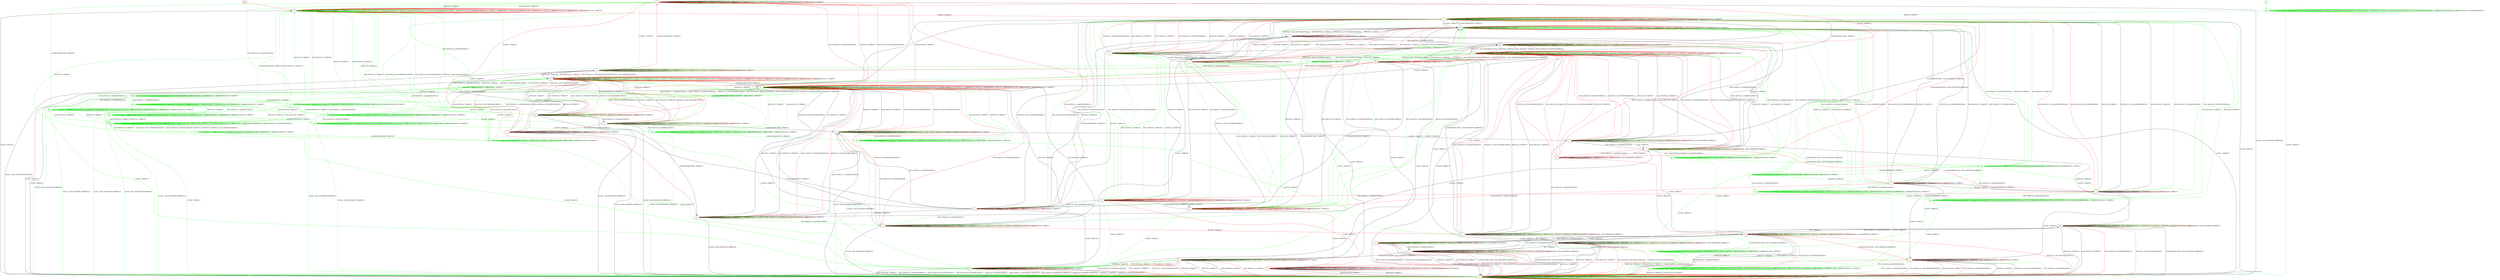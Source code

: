 digraph "" {
	graph ["Incoming time"=0.39266347885131836,
		"Outgoing time"=0.5551316738128662,
		Output="{'States': 63, 'Transitions': 890, 'Filename': '../results/tcp_preset_50_rerun/TCP_Windows8_Server-TCP_Linux_Server-1.dot'}",
		Reference="{'States': 39, 'Transitions': 495, 'Filename': '../subjects/tcp/TCP_Windows8_Server.dot'}",
		Solver=yices,
		Updated="{'States': 58, 'Transitions': 685, 'Filename': '../subjects/tcp/TCP_Linux_Server.dot'}",
		"f-measure"=0.5252692626346314,
		precision=0.4452247191011236,
		recall=0.6404040404040404
	];
	a -> a	[key=0,
		label="CLOSECONNECTION / TIMEOUT"];
	a -> a	[key=1,
		label="ACK+PSH(V,V,1) / TIMEOUT"];
	a -> a	[key=2,
		label="FIN+ACK(V,V,0) / TIMEOUT"];
	a -> a	[key=3,
		label="LISTEN / TIMEOUT"];
	a -> a	[key=4,
		label="RCV / TIMEOUT"];
	a -> a	[key=5,
		label="ACK(V,V,0) / TIMEOUT"];
	a -> a	[key=6,
		color=green,
		label="SYN+ACK(V,V,0) / ACK(NEXT,CURRENT,0)"];
	a -> a	[key=7,
		color=green,
		label="SYN(V,V,0) / TIMEOUT"];
	a -> a	[key=8,
		color=red,
		label="SEND / TIMEOUT"];
	a -> d	[key=0,
		color=green,
		label="RST(V,V,0) / TIMEOUT"];
	a -> d	[key=1,
		color=green,
		label="ACK+RST(V,V,0) / TIMEOUT"];
	a -> m	[key=0,
		color=green,
		label="ACCEPT / TIMEOUT"];
	a -> n	[key=0,
		label="CLOSE / ACK+RST(NEXT,CURRENT,0)"];
	a -> hh	[key=0,
		color=red,
		label="ACCEPT / TIMEOUT"];
	a -> ii	[key=0,
		color=red,
		label="SYN+ACK(V,V,0) / RST(NEXT,FRESH,0)"];
	a -> ii	[key=1,
		color=red,
		label="RST(V,V,0) / TIMEOUT"];
	a -> ii	[key=2,
		color=red,
		label="SYN(V,V,0) / ACK+RST(ZERO,NEXT,0)"];
	a -> ii	[key=3,
		color=red,
		label="ACK+RST(V,V,0) / TIMEOUT"];
	b -> b	[key=0,
		label="RST(V,V,0) / TIMEOUT"];
	b -> b	[key=1,
		label="ACCEPT / TIMEOUT"];
	b -> b	[key=2,
		label="LISTEN / TIMEOUT"];
	b -> b	[key=3,
		label="RCV / TIMEOUT"];
	b -> b	[key=4,
		label="ACK+RST(V,V,0) / TIMEOUT"];
	b -> b	[key=5,
		color=green,
		label="ACK+PSH(V,V,1) / RST(ZERO,ZERO,0)"];
	b -> b	[key=6,
		color=green,
		label="SYN+ACK(V,V,0) / RST(ZERO,ZERO,0)"];
	b -> b	[key=7,
		color=green,
		label="FIN+ACK(V,V,0) / RST(ZERO,ZERO,0)"];
	b -> b	[key=8,
		color=green,
		label="ACK(V,V,0) / RST(ZERO,ZERO,0)"];
	b -> b	[key=9,
		color=red,
		label="ACK+PSH(V,V,1) / TIMEOUT"];
	b -> b	[key=10,
		color=red,
		label="SYN+ACK(V,V,0) / TIMEOUT"];
	b -> b	[key=11,
		color=red,
		label="FIN+ACK(V,V,0) / TIMEOUT"];
	b -> b	[key=12,
		color=red,
		label="SEND / TIMEOUT"];
	b -> b	[key=13,
		color=red,
		label="ACK(V,V,0) / TIMEOUT"];
	b -> j	[key=0,
		label="CLOSECONNECTION / TIMEOUT"];
	b -> n	[key=0,
		label="CLOSE / TIMEOUT"];
	b -> dd	[key=0,
		color=red,
		label="SYN(V,V,0) / ACK+SYN(FRESH,NEXT,0)"];
	rr	[color=green];
	b -> rr	[key=0,
		color=green,
		label="SYN(V,V,0) / ACK+SYN(FRESH,NEXT,0)"];
	c -> c	[key=0,
		label="CLOSECONNECTION / TIMEOUT"];
	c -> c	[key=1,
		label="LISTEN / TIMEOUT"];
	c -> c	[key=2,
		label="RCV / TIMEOUT"];
	c -> c	[key=3,
		color=green,
		label="SYN+ACK(V,V,0) / ACK(NEXT,CURRENT,0)"];
	c -> c	[key=4,
		color=green,
		label="SYN(V,V,0) / TIMEOUT"];
	c -> c	[key=5,
		color=red,
		label="SEND / TIMEOUT"];
	c -> j	[key=0,
		label="RST(V,V,0) / TIMEOUT"];
	c -> j	[key=1,
		label="ACK+RST(V,V,0) / TIMEOUT"];
	c -> j	[key=2,
		color=red,
		label="ACK+PSH(V,V,1) / TIMEOUT"];
	c -> j	[key=3,
		color=red,
		label="SYN+ACK(V,V,0) / RST(NEXT,FRESH,0)"];
	c -> j	[key=4,
		color=red,
		label="FIN+ACK(V,V,0) / TIMEOUT"];
	c -> j	[key=5,
		color=red,
		label="SYN(V,V,0) / ACK+RST(ZERO,NEXT,0)"];
	c -> j	[key=6,
		color=red,
		label="ACK(V,V,0) / TIMEOUT"];
	c -> p	[key=0,
		label="CLOSE / TIMEOUT"];
	c -> x	[key=0,
		label="ACCEPT / TIMEOUT"];
	c -> ll	[key=0,
		color=green,
		label="ACK+PSH(V,V,1) / TIMEOUT"];
	c -> ll	[key=1,
		color=green,
		label="FIN+ACK(V,V,0) / TIMEOUT"];
	c -> ll	[key=2,
		color=green,
		label="ACK(V,V,0) / TIMEOUT"];
	d -> d	[key=0,
		label="CLOSECONNECTION / TIMEOUT"];
	d -> d	[key=1,
		label="RST(V,V,0) / TIMEOUT"];
	d -> d	[key=2,
		label="RCV / TIMEOUT"];
	d -> d	[key=3,
		label="ACK+RST(V,V,0) / TIMEOUT"];
	d -> d	[key=4,
		color=green,
		label="ACK+PSH(V,V,1) / RST(ZERO,ZERO,0)"];
	d -> d	[key=5,
		color=green,
		label="SYN+ACK(V,V,0) / RST(ZERO,ZERO,0)"];
	d -> d	[key=6,
		color=green,
		label="FIN+ACK(V,V,0) / RST(ZERO,ZERO,0)"];
	d -> d	[key=7,
		color=green,
		label="LISTEN / TIMEOUT"];
	d -> d	[key=8,
		color=green,
		label="ACK(V,V,0) / RST(ZERO,ZERO,0)"];
	d -> d	[key=9,
		color=red,
		label="ACK+PSH(V,V,1) / TIMEOUT"];
	d -> d	[key=10,
		color=red,
		label="SYN+ACK(V,V,0) / TIMEOUT"];
	d -> d	[key=11,
		color=red,
		label="ACCEPT / TIMEOUT"];
	d -> d	[key=12,
		color=red,
		label="FIN+ACK(V,V,0) / TIMEOUT"];
	d -> d	[key=13,
		color=red,
		label="SYN(V,V,0) / TIMEOUT"];
	d -> d	[key=14,
		color=red,
		label="SEND / TIMEOUT"];
	d -> d	[key=15,
		color=red,
		label="ACK(V,V,0) / TIMEOUT"];
	d -> j	[key=0,
		color=red,
		label="LISTEN / TIMEOUT"];
	d -> n	[key=0,
		label="CLOSE / TIMEOUT"];
	d -> ff	[key=0,
		color=green,
		label="ACCEPT / TIMEOUT"];
	bbb	[color=green];
	d -> bbb	[key=0,
		color=green,
		label="SYN(V,V,0) / ACK+SYN(FRESH,NEXT,0)"];
	e -> e	[key=0,
		label="ACK+PSH(V,V,1) / TIMEOUT"];
	e -> e	[key=1,
		label="ACCEPT / TIMEOUT"];
	e -> e	[key=2,
		label="FIN+ACK(V,V,0) / TIMEOUT"];
	e -> e	[key=3,
		label="LISTEN / TIMEOUT"];
	e -> e	[key=4,
		label="RCV / TIMEOUT"];
	e -> e	[key=5,
		label="ACK(V,V,0) / TIMEOUT"];
	e -> e	[key=6,
		color=red,
		label="SEND / TIMEOUT"];
	e -> n	[key=0,
		label="CLOSE / ACK+RST(NEXT,CURRENT,0)"];
	e -> t	[key=0,
		label="CLOSECONNECTION / TIMEOUT"];
	e -> ff	[key=0,
		label="RST(V,V,0) / TIMEOUT"];
	e -> ff	[key=1,
		label="ACK+RST(V,V,0) / TIMEOUT"];
	e -> ff	[key=2,
		color=red,
		label="SYN+ACK(V,V,0) / RST(NEXT,FRESH,0)"];
	e -> ff	[key=3,
		color=red,
		label="SYN(V,V,0) / ACK+RST(ZERO,NEXT,0)"];
	f -> f	[key=0,
		label="ACCEPT / TIMEOUT"];
	f -> f	[key=1,
		label="LISTEN / TIMEOUT"];
	f -> f	[key=2,
		label="RCV / TIMEOUT"];
	f -> f	[key=3,
		color=red,
		label="SYN+ACK(V,V,0) / TIMEOUT"];
	f -> f	[key=4,
		color=red,
		label="SEND / TIMEOUT"];
	f -> l	[key=0,
		label="ACK(V,V,0) / TIMEOUT"];
	f -> r	[key=0,
		label="ACK+PSH(V,V,1) / ACK(NEXT,NEXT,0)"];
	f -> bb	[key=0,
		label="CLOSE / TIMEOUT"];
	f -> ee	[key=0,
		label="RST(V,V,0) / TIMEOUT"];
	f -> ee	[key=1,
		label="SYN(V,V,0) / ACK+RST(ZERO,NEXT,0)"];
	f -> ee	[key=2,
		label="ACK+RST(V,V,0) / TIMEOUT"];
	f -> hh	[key=0,
		label="FIN+ACK(V,V,0) / ACK(NEXT,NEXT,0)"];
	f -> jj	[key=0,
		label="CLOSECONNECTION / TIMEOUT"];
	g -> b	[key=0,
		color=red,
		label="SYN+ACK(V,V,0) / RST(NEXT,FRESH,0)"];
	g -> b	[key=1,
		color=red,
		label="RST(V,V,0) / TIMEOUT"];
	g -> b	[key=2,
		color=red,
		label="SYN(V,V,0) / ACK+RST(ZERO,NEXT,0)"];
	g -> b	[key=3,
		color=red,
		label="ACK+RST(V,V,0) / TIMEOUT"];
	g -> g	[key=0,
		label="ACCEPT / TIMEOUT"];
	g -> g	[key=1,
		label="LISTEN / TIMEOUT"];
	g -> g	[key=2,
		label="RCV / TIMEOUT"];
	g -> g	[key=3,
		label="ACK(V,V,0) / TIMEOUT"];
	g -> g	[key=4,
		color=red,
		label="SEND / ACK+PSH(NEXT,CURRENT,1)"];
	g -> j	[key=0,
		color=red,
		label="CLOSECONNECTION / ACK+RST(NEXT,CURRENT,0)"];
	g -> l	[key=0,
		color=red,
		label="ACK+PSH(V,V,1) / ACK(NEXT,NEXT,0)"];
	g -> aa	[key=0,
		color=red,
		label="CLOSE / TIMEOUT"];
	g -> hh	[key=0,
		color=red,
		label="FIN+ACK(V,V,0) / ACK(NEXT,NEXT,0)"];
	h -> h	[key=0,
		label="ACK+PSH(V,V,1) / TIMEOUT"];
	h -> h	[key=1,
		label="ACCEPT / TIMEOUT"];
	h -> h	[key=2,
		label="FIN+ACK(V,V,0) / TIMEOUT"];
	h -> h	[key=3,
		label="LISTEN / TIMEOUT"];
	h -> h	[key=4,
		label="SYN(V,V,0) / TIMEOUT"];
	h -> h	[key=5,
		label="RCV / TIMEOUT"];
	h -> h	[key=6,
		label="CLOSE / TIMEOUT"];
	h -> h	[key=7,
		label="ACK(V,V,0) / TIMEOUT"];
	h -> h	[key=8,
		color=red,
		label="CLOSECONNECTION / TIMEOUT"];
	h -> h	[key=9,
		color=red,
		label="SYN+ACK(V,V,0) / RST(NEXT,FRESH,0)"];
	h -> h	[key=10,
		color=red,
		label="SEND / TIMEOUT"];
	h -> n	[key=0,
		label="RST(V,V,0) / TIMEOUT"];
	h -> n	[key=1,
		label="ACK+RST(V,V,0) / TIMEOUT"];
	i -> b	[key=0,
		label="RST(V,V,0) / TIMEOUT"];
	i -> b	[key=1,
		label="ACK+RST(V,V,0) / TIMEOUT"];
	i -> b	[key=2,
		color=red,
		label="SYN+ACK(V,V,0) / RST(NEXT,FRESH,0)"];
	i -> b	[key=3,
		color=red,
		label="SYN(V,V,0) / ACK+RST(ZERO,NEXT,0)"];
	i -> i	[key=0,
		label="ACK+PSH(V,V,1) / TIMEOUT"];
	i -> i	[key=1,
		label="ACCEPT / TIMEOUT"];
	i -> i	[key=2,
		label="FIN+ACK(V,V,0) / TIMEOUT"];
	i -> i	[key=3,
		label="LISTEN / TIMEOUT"];
	i -> i	[key=4,
		label="ACK(V,V,0) / TIMEOUT"];
	i -> i	[key=5,
		color=green,
		label="SYN+ACK(V,V,0) / ACK(NEXT,CURRENT,0)"];
	i -> i	[key=6,
		color=green,
		label="SYN(V,V,0) / TIMEOUT"];
	i -> i	[key=7,
		color=red,
		label="SEND / ACK+PSH(NEXT,CURRENT,1)"];
	i -> j	[key=0,
		label="CLOSECONNECTION / ACK+RST(NEXT,CURRENT,0)"];
	i -> gg	[key=0,
		label="CLOSE / TIMEOUT"];
	i -> hh	[key=0,
		label="RCV / TIMEOUT"];
	j -> j	[key=0,
		label="CLOSECONNECTION / TIMEOUT"];
	j -> j	[key=1,
		label="RST(V,V,0) / TIMEOUT"];
	j -> j	[key=2,
		label="LISTEN / TIMEOUT"];
	j -> j	[key=3,
		label="RCV / TIMEOUT"];
	j -> j	[key=4,
		label="ACK+RST(V,V,0) / TIMEOUT"];
	j -> j	[key=5,
		color=green,
		label="ACK+PSH(V,V,1) / RST(ZERO,ZERO,0)"];
	j -> j	[key=6,
		color=green,
		label="SYN+ACK(V,V,0) / RST(ZERO,ZERO,0)"];
	j -> j	[key=7,
		color=green,
		label="FIN+ACK(V,V,0) / RST(ZERO,ZERO,0)"];
	j -> j	[key=8,
		color=green,
		label="ACK(V,V,0) / RST(ZERO,ZERO,0)"];
	j -> j	[key=9,
		color=red,
		label="ACK+PSH(V,V,1) / TIMEOUT"];
	j -> j	[key=10,
		color=red,
		label="SYN+ACK(V,V,0) / TIMEOUT"];
	j -> j	[key=11,
		color=red,
		label="FIN+ACK(V,V,0) / TIMEOUT"];
	j -> j	[key=12,
		color=red,
		label="SEND / TIMEOUT"];
	j -> j	[key=13,
		color=red,
		label="ACK(V,V,0) / TIMEOUT"];
	j -> n	[key=0,
		label="CLOSE / TIMEOUT"];
	j -> ee	[key=0,
		label="ACCEPT / TIMEOUT"];
	j -> jj	[key=0,
		label="SYN(V,V,0) / ACK+SYN(FRESH,NEXT,0)"];
	k -> e	[key=0,
		color=red,
		label="FIN+ACK(V,V,0) / ACK(NEXT,NEXT,0)"];
	k -> k	[key=0,
		label="ACK+PSH(V,V,1) / ACK(NEXT,NEXT,0)"];
	k -> k	[key=1,
		label="ACCEPT / TIMEOUT"];
	k -> k	[key=2,
		label="LISTEN / TIMEOUT"];
	k -> k	[key=3,
		label="RCV / TIMEOUT"];
	k -> k	[key=4,
		label="ACK(V,V,0) / TIMEOUT"];
	k -> k	[key=5,
		color=green,
		label="SYN+ACK(V,V,0) / ACK(NEXT,CURRENT,0)"];
	k -> k	[key=6,
		color=green,
		label="SYN(V,V,0) / TIMEOUT"];
	k -> k	[key=7,
		color=red,
		label="SEND / TIMEOUT"];
	k -> n	[key=0,
		label="CLOSE / ACK+RST(NEXT,CURRENT,0)"];
	k -> y	[key=0,
		label="CLOSECONNECTION / TIMEOUT"];
	k -> ff	[key=0,
		label="RST(V,V,0) / TIMEOUT"];
	k -> ff	[key=1,
		label="ACK+RST(V,V,0) / TIMEOUT"];
	k -> ff	[key=2,
		color=red,
		label="SYN+ACK(V,V,0) / RST(NEXT,FRESH,0)"];
	k -> ff	[key=3,
		color=red,
		label="SYN(V,V,0) / ACK+RST(ZERO,NEXT,0)"];
	aaa	[color=green];
	k -> aaa	[key=0,
		color=green,
		label="FIN+ACK(V,V,0) / ACK(NEXT,NEXT,0)"];
	l -> b	[key=0,
		label="RST(V,V,0) / TIMEOUT"];
	l -> b	[key=1,
		label="ACK+RST(V,V,0) / TIMEOUT"];
	l -> b	[key=2,
		color=red,
		label="SYN+ACK(V,V,0) / RST(NEXT,FRESH,0)"];
	l -> b	[key=3,
		color=red,
		label="SYN(V,V,0) / ACK+RST(ZERO,NEXT,0)"];
	l -> g	[key=0,
		color=red,
		label="RCV / TIMEOUT"];
	l -> l	[key=0,
		label="ACCEPT / TIMEOUT"];
	l -> l	[key=1,
		label="LISTEN / TIMEOUT"];
	l -> l	[key=2,
		label="ACK(V,V,0) / TIMEOUT"];
	l -> l	[key=3,
		color=green,
		label="SYN+ACK(V,V,0) / ACK(NEXT,CURRENT,0)"];
	l -> l	[key=4,
		color=green,
		label="SYN(V,V,0) / TIMEOUT"];
	l -> l	[key=5,
		color=red,
		label="SEND / ACK+PSH(NEXT,CURRENT,1)"];
	l -> o	[key=0,
		color=red,
		label="CLOSECONNECTION / ACK+FIN(NEXT,CURRENT,0)"];
	l -> r	[key=0,
		label="ACK+PSH(V,V,1) / ACK(NEXT,NEXT,0)"];
	l -> aa	[key=0,
		label="CLOSE / TIMEOUT"];
	l -> hh	[key=0,
		label="FIN+ACK(V,V,0) / ACK(NEXT,NEXT,0)"];
	pp	[color=green];
	l -> pp	[key=0,
		color=green,
		label="CLOSECONNECTION / ACK+FIN(NEXT,CURRENT,0)"];
	qq	[color=green];
	l -> qq	[key=0,
		color=green,
		label="RCV / TIMEOUT"];
	m -> a	[key=0,
		color=red,
		label="CLOSECONNECTION / TIMEOUT"];
	m -> m	[key=0,
		label="ACK+PSH(V,V,1) / TIMEOUT"];
	m -> m	[key=1,
		label="ACCEPT / TIMEOUT"];
	m -> m	[key=2,
		label="FIN+ACK(V,V,0) / TIMEOUT"];
	m -> m	[key=3,
		label="LISTEN / TIMEOUT"];
	m -> m	[key=4,
		label="RCV / TIMEOUT"];
	m -> m	[key=5,
		label="ACK(V,V,0) / TIMEOUT"];
	m -> m	[key=6,
		color=green,
		label="SYN+ACK(V,V,0) / ACK(NEXT,CURRENT,0)"];
	m -> m	[key=7,
		color=green,
		label="SYN(V,V,0) / TIMEOUT"];
	m -> m	[key=8,
		color=red,
		label="SEND / TIMEOUT"];
	m -> n	[key=0,
		label="CLOSE / ACK+RST(NEXT,CURRENT,0)"];
	m -> ff	[key=0,
		label="RST(V,V,0) / TIMEOUT"];
	m -> ff	[key=1,
		label="ACK+RST(V,V,0) / TIMEOUT"];
	m -> ff	[key=2,
		color=red,
		label="SYN+ACK(V,V,0) / RST(NEXT,FRESH,0)"];
	m -> ff	[key=3,
		color=red,
		label="SYN(V,V,0) / ACK+RST(ZERO,NEXT,0)"];
	n -> n	[key=0,
		label="CLOSECONNECTION / TIMEOUT"];
	n -> n	[key=1,
		label="RST(V,V,0) / TIMEOUT"];
	n -> n	[key=2,
		label="ACCEPT / TIMEOUT"];
	n -> n	[key=3,
		label="LISTEN / TIMEOUT"];
	n -> n	[key=4,
		label="RCV / TIMEOUT"];
	n -> n	[key=5,
		label="ACK+RST(V,V,0) / TIMEOUT"];
	n -> n	[key=6,
		label="CLOSE / TIMEOUT"];
	n -> n	[key=7,
		color=green,
		label="ACK+PSH(V,V,1) / RST(ZERO,ZERO,0)"];
	n -> n	[key=8,
		color=green,
		label="SYN+ACK(V,V,0) / RST(ZERO,ZERO,0)"];
	n -> n	[key=9,
		color=green,
		label="FIN+ACK(V,V,0) / RST(ZERO,ZERO,0)"];
	n -> n	[key=10,
		color=green,
		label="SYN(V,V,0) / ACK+RST(ZERO,NEXT,0)"];
	n -> n	[key=11,
		color=green,
		label="ACK(V,V,0) / RST(ZERO,ZERO,0)"];
	n -> n	[key=12,
		color=red,
		label="ACK+PSH(V,V,1) / TIMEOUT"];
	n -> n	[key=13,
		color=red,
		label="SYN+ACK(V,V,0) / TIMEOUT"];
	n -> n	[key=14,
		color=red,
		label="FIN+ACK(V,V,0) / TIMEOUT"];
	n -> n	[key=15,
		color=red,
		label="SYN(V,V,0) / TIMEOUT"];
	n -> n	[key=16,
		color=red,
		label="SEND / TIMEOUT"];
	n -> n	[key=17,
		color=red,
		label="ACK(V,V,0) / TIMEOUT"];
	o -> j	[key=0,
		label="RST(V,V,0) / TIMEOUT"];
	o -> j	[key=1,
		label="SYN(V,V,0) / ACK+RST(ZERO,NEXT,0)"];
	o -> j	[key=2,
		label="ACK+RST(V,V,0) / TIMEOUT"];
	o -> j	[key=3,
		color=green,
		label="ACK+PSH(V,V,1) / RST(NEXT,ZERO,0)"];
	o -> j	[key=4,
		color=green,
		label="SYN+ACK(V,V,0) / RST(NEXT,ZERO,0)"];
	o -> j	[key=5,
		color=red,
		label="ACK+PSH(V,V,1) / ACK+RST(NEXT,NEXT,0)"];
	o -> j	[key=6,
		color=red,
		label="SYN+ACK(V,V,0) / RST(NEXT,FRESH,0)"];
	o -> o	[key=0,
		label="CLOSECONNECTION / TIMEOUT"];
	o -> o	[key=1,
		label="LISTEN / TIMEOUT"];
	o -> o	[key=2,
		label="RCV / TIMEOUT"];
	o -> o	[key=3,
		label="ACK(V,V,0) / TIMEOUT"];
	o -> o	[key=4,
		color=red,
		label="SEND / TIMEOUT"];
	o -> q	[key=0,
		label="CLOSE / TIMEOUT"];
	o -> v	[key=0,
		label="ACCEPT / TIMEOUT"];
	o -> ll	[key=0,
		color=red,
		label="FIN+ACK(V,V,0) / ACK(NEXT,NEXT,0)"];
	ww	[color=green];
	o -> ww	[key=0,
		color=green,
		label="FIN+ACK(V,V,0) / ACK(NEXT,NEXT,0)"];
	p -> n	[key=0,
		label="RST(V,V,0) / TIMEOUT"];
	p -> n	[key=1,
		label="ACK+RST(V,V,0) / TIMEOUT"];
	p -> n	[key=2,
		color=red,
		label="ACK+PSH(V,V,1) / TIMEOUT"];
	p -> n	[key=3,
		color=red,
		label="SYN+ACK(V,V,0) / RST(NEXT,FRESH,0)"];
	p -> n	[key=4,
		color=red,
		label="FIN+ACK(V,V,0) / TIMEOUT"];
	p -> n	[key=5,
		color=red,
		label="SYN(V,V,0) / ACK+RST(ZERO,NEXT,0)"];
	p -> n	[key=6,
		color=red,
		label="ACK(V,V,0) / TIMEOUT"];
	p -> p	[key=0,
		label="CLOSECONNECTION / TIMEOUT"];
	p -> p	[key=1,
		label="ACCEPT / TIMEOUT"];
	p -> p	[key=2,
		label="LISTEN / TIMEOUT"];
	p -> p	[key=3,
		label="RCV / TIMEOUT"];
	p -> p	[key=4,
		label="CLOSE / TIMEOUT"];
	p -> p	[key=5,
		color=green,
		label="SYN+ACK(V,V,0) / ACK(NEXT,CURRENT,0)"];
	p -> p	[key=6,
		color=green,
		label="SYN(V,V,0) / TIMEOUT"];
	p -> p	[key=7,
		color=red,
		label="SEND / TIMEOUT"];
	p -> bb	[key=0,
		color=green,
		label="ACK+PSH(V,V,1) / TIMEOUT"];
	p -> bb	[key=1,
		color=green,
		label="FIN+ACK(V,V,0) / TIMEOUT"];
	p -> bb	[key=2,
		color=green,
		label="ACK(V,V,0) / TIMEOUT"];
	q -> h	[key=0,
		color=red,
		label="FIN+ACK(V,V,0) / ACK(NEXT,NEXT,0)"];
	q -> n	[key=0,
		label="RST(V,V,0) / TIMEOUT"];
	q -> n	[key=1,
		label="SYN(V,V,0) / ACK+RST(ZERO,NEXT,0)"];
	q -> n	[key=2,
		label="ACK+RST(V,V,0) / TIMEOUT"];
	q -> n	[key=3,
		color=green,
		label="ACK+PSH(V,V,1) / RST(NEXT,ZERO,0)"];
	q -> n	[key=4,
		color=green,
		label="SYN+ACK(V,V,0) / RST(NEXT,ZERO,0)"];
	q -> n	[key=5,
		color=red,
		label="ACK+PSH(V,V,1) / ACK+RST(NEXT,NEXT,0)"];
	q -> n	[key=6,
		color=red,
		label="SYN+ACK(V,V,0) / RST(NEXT,FRESH,0)"];
	q -> q	[key=0,
		label="CLOSECONNECTION / TIMEOUT"];
	q -> q	[key=1,
		label="ACCEPT / TIMEOUT"];
	q -> q	[key=2,
		label="LISTEN / TIMEOUT"];
	q -> q	[key=3,
		label="RCV / TIMEOUT"];
	q -> q	[key=4,
		label="CLOSE / TIMEOUT"];
	q -> q	[key=5,
		label="ACK(V,V,0) / TIMEOUT"];
	q -> q	[key=6,
		color=red,
		label="SEND / TIMEOUT"];
	yy	[color=green];
	q -> yy	[key=0,
		color=green,
		label="FIN+ACK(V,V,0) / ACK(NEXT,NEXT,0)"];
	r -> b	[key=0,
		label="RST(V,V,0) / TIMEOUT"];
	r -> b	[key=1,
		label="ACK+RST(V,V,0) / TIMEOUT"];
	r -> b	[key=2,
		color=red,
		label="SYN+ACK(V,V,0) / RST(NEXT,FRESH,0)"];
	r -> b	[key=3,
		color=red,
		label="SYN(V,V,0) / ACK+RST(ZERO,NEXT,0)"];
	r -> i	[key=0,
		label="FIN+ACK(V,V,0) / ACK(NEXT,NEXT,0)"];
	r -> j	[key=0,
		label="CLOSECONNECTION / ACK+RST(NEXT,CURRENT,0)"];
	r -> l	[key=0,
		label="RCV / TIMEOUT"];
	r -> r	[key=0,
		label="ACK+PSH(V,V,1) / ACK(NEXT,NEXT,0)"];
	r -> r	[key=1,
		label="ACCEPT / TIMEOUT"];
	r -> r	[key=2,
		label="LISTEN / TIMEOUT"];
	r -> r	[key=3,
		label="ACK(V,V,0) / TIMEOUT"];
	r -> r	[key=4,
		color=green,
		label="SYN+ACK(V,V,0) / ACK(NEXT,CURRENT,0)"];
	r -> r	[key=5,
		color=green,
		label="SYN(V,V,0) / TIMEOUT"];
	r -> r	[key=6,
		color=red,
		label="SEND / ACK+PSH(NEXT,CURRENT,1)"];
	r -> kk	[key=0,
		label="CLOSE / TIMEOUT"];
	s -> f	[key=0,
		label="SYN(V,V,0) / ACK+SYN(FRESH,NEXT,0)"];
	s -> h	[key=0,
		color=red,
		label="CLOSE / TIMEOUT"];
	s -> s	[key=0,
		label="ACCEPT / TIMEOUT"];
	s -> s	[key=1,
		label="LISTEN / TIMEOUT"];
	s -> s	[key=2,
		label="RCV / TIMEOUT"];
	s -> s	[key=3,
		color=red,
		label="ACK+PSH(V,V,1) / TIMEOUT"];
	s -> s	[key=4,
		color=red,
		label="SYN+ACK(V,V,0) / RST(NEXT,FRESH,0)"];
	s -> s	[key=5,
		color=red,
		label="FIN+ACK(V,V,0) / TIMEOUT"];
	s -> s	[key=6,
		color=red,
		label="SEND / TIMEOUT"];
	s -> s	[key=7,
		color=red,
		label="ACK(V,V,0) / TIMEOUT"];
	s -> bb	[key=0,
		color=green,
		label="CLOSE / TIMEOUT"];
	s -> ee	[key=0,
		label="RST(V,V,0) / TIMEOUT"];
	s -> ee	[key=1,
		label="ACK+RST(V,V,0) / TIMEOUT"];
	s -> ee	[key=2,
		color=green,
		label="ACK+PSH(V,V,1) / RST(NEXT,ZERO,0)"];
	s -> ee	[key=3,
		color=green,
		label="SYN+ACK(V,V,0) / RST(NEXT,ZERO,0)"];
	s -> ee	[key=4,
		color=green,
		label="FIN+ACK(V,V,0) / RST(NEXT,ZERO,0)"];
	s -> ee	[key=5,
		color=green,
		label="ACK(V,V,0) / RST(NEXT,ZERO,0)"];
	s -> ll	[key=0,
		label="CLOSECONNECTION / TIMEOUT"];
	t -> i	[key=0,
		color=red,
		label="ACCEPT / TIMEOUT"];
	t -> n	[key=0,
		label="CLOSE / ACK+RST(NEXT,CURRENT,0)"];
	t -> t	[key=0,
		label="CLOSECONNECTION / TIMEOUT"];
	t -> t	[key=1,
		label="ACK+PSH(V,V,1) / TIMEOUT"];
	t -> t	[key=2,
		label="FIN+ACK(V,V,0) / TIMEOUT"];
	t -> t	[key=3,
		label="LISTEN / TIMEOUT"];
	t -> t	[key=4,
		label="RCV / TIMEOUT"];
	t -> t	[key=5,
		label="ACK(V,V,0) / TIMEOUT"];
	t -> t	[key=6,
		color=green,
		label="SYN+ACK(V,V,0) / ACK(NEXT,CURRENT,0)"];
	t -> t	[key=7,
		color=green,
		label="SYN(V,V,0) / TIMEOUT"];
	t -> t	[key=8,
		color=red,
		label="SEND / TIMEOUT"];
	t -> hh	[key=0,
		color=green,
		label="ACCEPT / TIMEOUT"];
	t -> ii	[key=0,
		label="RST(V,V,0) / TIMEOUT"];
	t -> ii	[key=1,
		label="ACK+RST(V,V,0) / TIMEOUT"];
	t -> ii	[key=2,
		color=red,
		label="SYN+ACK(V,V,0) / RST(NEXT,FRESH,0)"];
	t -> ii	[key=3,
		color=red,
		label="SYN(V,V,0) / ACK+RST(ZERO,NEXT,0)"];
	u -> n	[key=0,
		label="RST(V,V,0) / TIMEOUT"];
	u -> n	[key=1,
		label="ACK+RST(V,V,0) / TIMEOUT"];
	u -> n	[key=2,
		color=red,
		label="SYN+ACK(V,V,0) / RST(NEXT,FRESH,0)"];
	u -> n	[key=3,
		color=red,
		label="SYN(V,V,0) / ACK+RST(ZERO,NEXT,0)"];
	u -> p	[key=0,
		label="CLOSECONNECTION / ACK+FIN(NEXT,CURRENT,0)"];
	u -> u	[key=0,
		label="ACK+PSH(V,V,1) / TIMEOUT"];
	u -> u	[key=1,
		label="ACCEPT / TIMEOUT"];
	u -> u	[key=2,
		label="FIN+ACK(V,V,0) / TIMEOUT"];
	u -> u	[key=3,
		label="LISTEN / TIMEOUT"];
	u -> u	[key=4,
		label="RCV / TIMEOUT"];
	u -> u	[key=5,
		label="CLOSE / TIMEOUT"];
	u -> u	[key=6,
		label="ACK(V,V,0) / TIMEOUT"];
	u -> u	[key=7,
		color=green,
		label="SYN+ACK(V,V,0) / ACK(NEXT,CURRENT,0)"];
	u -> u	[key=8,
		color=red,
		label="SEND / ACK+PSH(NEXT,CURRENT,1)"];
	v -> o	[key=0,
		label="CLOSECONNECTION / TIMEOUT"];
	v -> q	[key=0,
		label="CLOSE / TIMEOUT"];
	v -> s	[key=0,
		color=red,
		label="FIN+ACK(V,V,0) / ACK(NEXT,NEXT,0)"];
	v -> v	[key=0,
		label="ACCEPT / TIMEOUT"];
	v -> v	[key=1,
		label="LISTEN / TIMEOUT"];
	v -> v	[key=2,
		label="RCV / TIMEOUT"];
	v -> v	[key=3,
		label="ACK(V,V,0) / TIMEOUT"];
	v -> v	[key=4,
		color=red,
		label="SEND / TIMEOUT"];
	v -> ee	[key=0,
		label="RST(V,V,0) / TIMEOUT"];
	v -> ee	[key=1,
		label="SYN(V,V,0) / ACK+RST(ZERO,NEXT,0)"];
	v -> ee	[key=2,
		label="ACK+RST(V,V,0) / TIMEOUT"];
	v -> ee	[key=3,
		color=green,
		label="ACK+PSH(V,V,1) / RST(NEXT,ZERO,0)"];
	v -> ee	[key=4,
		color=green,
		label="SYN+ACK(V,V,0) / RST(NEXT,ZERO,0)"];
	v -> ee	[key=5,
		color=red,
		label="ACK+PSH(V,V,1) / ACK+RST(NEXT,NEXT,0)"];
	v -> ee	[key=6,
		color=red,
		label="SYN+ACK(V,V,0) / RST(NEXT,FRESH,0)"];
	zz	[color=green];
	v -> zz	[key=0,
		color=green,
		label="FIN+ACK(V,V,0) / ACK(NEXT,NEXT,0)"];
	w -> k	[key=0,
		label="ACK+PSH(V,V,1) / ACK(NEXT,NEXT,0)"];
	w -> m	[key=0,
		label="FIN+ACK(V,V,0) / ACK(NEXT,NEXT,0)"];
	w -> n	[key=0,
		label="CLOSE / ACK+RST(NEXT,CURRENT,0)"];
	w -> w	[key=0,
		label="ACCEPT / TIMEOUT"];
	w -> w	[key=1,
		label="LISTEN / TIMEOUT"];
	w -> w	[key=2,
		label="RCV / TIMEOUT"];
	w -> w	[key=3,
		label="ACK(V,V,0) / TIMEOUT"];
	w -> w	[key=4,
		color=green,
		label="SYN+ACK(V,V,0) / ACK(NEXT,CURRENT,0)"];
	w -> w	[key=5,
		color=green,
		label="SYN(V,V,0) / TIMEOUT"];
	w -> w	[key=6,
		color=red,
		label="SEND / TIMEOUT"];
	w -> cc	[key=0,
		label="CLOSECONNECTION / TIMEOUT"];
	w -> ff	[key=0,
		label="RST(V,V,0) / TIMEOUT"];
	w -> ff	[key=1,
		label="ACK+RST(V,V,0) / TIMEOUT"];
	w -> ff	[key=2,
		color=red,
		label="SYN+ACK(V,V,0) / RST(NEXT,FRESH,0)"];
	w -> ff	[key=3,
		color=red,
		label="SYN(V,V,0) / ACK+RST(ZERO,NEXT,0)"];
	x -> c	[key=0,
		label="CLOSECONNECTION / TIMEOUT"];
	x -> p	[key=0,
		label="CLOSE / TIMEOUT"];
	x -> s	[key=0,
		color=green,
		label="ACK+PSH(V,V,1) / TIMEOUT"];
	x -> s	[key=1,
		color=green,
		label="FIN+ACK(V,V,0) / TIMEOUT"];
	x -> s	[key=2,
		color=green,
		label="ACK(V,V,0) / TIMEOUT"];
	x -> x	[key=0,
		label="ACCEPT / TIMEOUT"];
	x -> x	[key=1,
		label="LISTEN / TIMEOUT"];
	x -> x	[key=2,
		label="RCV / TIMEOUT"];
	x -> x	[key=3,
		color=green,
		label="SYN+ACK(V,V,0) / ACK(NEXT,CURRENT,0)"];
	x -> x	[key=4,
		color=green,
		label="SYN(V,V,0) / TIMEOUT"];
	x -> x	[key=5,
		color=red,
		label="SEND / TIMEOUT"];
	x -> ee	[key=0,
		label="RST(V,V,0) / TIMEOUT"];
	x -> ee	[key=1,
		label="ACK+RST(V,V,0) / TIMEOUT"];
	x -> ee	[key=2,
		color=red,
		label="ACK+PSH(V,V,1) / TIMEOUT"];
	x -> ee	[key=3,
		color=red,
		label="SYN+ACK(V,V,0) / RST(NEXT,FRESH,0)"];
	x -> ee	[key=4,
		color=red,
		label="FIN+ACK(V,V,0) / TIMEOUT"];
	x -> ee	[key=5,
		color=red,
		label="SYN(V,V,0) / ACK+RST(ZERO,NEXT,0)"];
	x -> ee	[key=6,
		color=red,
		label="ACK(V,V,0) / TIMEOUT"];
	y -> n	[key=0,
		label="CLOSE / ACK+RST(NEXT,CURRENT,0)"];
	y -> r	[key=0,
		label="ACCEPT / TIMEOUT"];
	y -> t	[key=0,
		color=red,
		label="FIN+ACK(V,V,0) / ACK(NEXT,NEXT,0)"];
	y -> y	[key=0,
		label="CLOSECONNECTION / TIMEOUT"];
	y -> y	[key=1,
		label="ACK+PSH(V,V,1) / ACK(NEXT,NEXT,0)"];
	y -> y	[key=2,
		label="LISTEN / TIMEOUT"];
	y -> y	[key=3,
		label="RCV / TIMEOUT"];
	y -> y	[key=4,
		label="ACK(V,V,0) / TIMEOUT"];
	y -> y	[key=5,
		color=green,
		label="SYN+ACK(V,V,0) / ACK(NEXT,CURRENT,0)"];
	y -> y	[key=6,
		color=green,
		label="SYN(V,V,0) / TIMEOUT"];
	y -> y	[key=7,
		color=red,
		label="SEND / TIMEOUT"];
	y -> ii	[key=0,
		label="RST(V,V,0) / TIMEOUT"];
	y -> ii	[key=1,
		label="ACK+RST(V,V,0) / TIMEOUT"];
	y -> ii	[key=2,
		color=red,
		label="SYN+ACK(V,V,0) / RST(NEXT,FRESH,0)"];
	y -> ii	[key=3,
		color=red,
		label="SYN(V,V,0) / ACK+RST(ZERO,NEXT,0)"];
	nn	[color=green];
	y -> nn	[key=0,
		color=green,
		label="FIN+ACK(V,V,0) / ACK(NEXT,NEXT,0)"];
	z -> n	[key=0,
		label="RST(V,V,0) / TIMEOUT"];
	z -> n	[key=1,
		label="ACK+RST(V,V,0) / TIMEOUT"];
	z -> n	[key=2,
		color=red,
		label="CLOSECONNECTION / ACK+RST(NEXT,CURRENT,0)"];
	z -> n	[key=3,
		color=red,
		label="SYN+ACK(V,V,0) / RST(NEXT,FRESH,0)"];
	z -> n	[key=4,
		color=red,
		label="SYN(V,V,0) / ACK+RST(ZERO,NEXT,0)"];
	z -> u	[key=0,
		label="FIN+ACK(V,V,0) / ACK(NEXT,NEXT,0)"];
	z -> z	[key=0,
		label="ACCEPT / TIMEOUT"];
	z -> z	[key=1,
		label="LISTEN / TIMEOUT"];
	z -> z	[key=2,
		label="RCV / TIMEOUT"];
	z -> z	[key=3,
		label="ACK(V,V,0) / TIMEOUT"];
	z -> z	[key=4,
		color=green,
		label="SYN+ACK(V,V,0) / ACK(NEXT,CURRENT,0)"];
	z -> z	[key=5,
		color=green,
		label="SYN(V,V,0) / TIMEOUT"];
	z -> z	[key=6,
		color=red,
		label="SEND / ACK+PSH(NEXT,CURRENT,1)"];
	z -> aa	[key=0,
		label="ACK+PSH(V,V,1) / ACK(NEXT,NEXT,0)"];
	z -> aa	[key=1,
		label="CLOSE / TIMEOUT"];
	uu	[color=green];
	z -> uu	[key=0,
		color=green,
		label="CLOSECONNECTION / ACK+FIN(NEXT,CURRENT,0)"];
	aa -> n	[key=0,
		label="RST(V,V,0) / TIMEOUT"];
	aa -> n	[key=1,
		label="ACK+RST(V,V,0) / TIMEOUT"];
	aa -> n	[key=2,
		color=red,
		label="SYN+ACK(V,V,0) / RST(NEXT,FRESH,0)"];
	aa -> n	[key=3,
		color=red,
		label="SYN(V,V,0) / ACK+RST(ZERO,NEXT,0)"];
	aa -> q	[key=0,
		color=red,
		label="CLOSECONNECTION / ACK+FIN(NEXT,CURRENT,0)"];
	aa -> u	[key=0,
		label="FIN+ACK(V,V,0) / ACK(NEXT,NEXT,0)"];
	aa -> z	[key=0,
		label="RCV / TIMEOUT"];
	aa -> aa	[key=0,
		label="ACCEPT / TIMEOUT"];
	aa -> aa	[key=1,
		label="LISTEN / TIMEOUT"];
	aa -> aa	[key=2,
		label="CLOSE / TIMEOUT"];
	aa -> aa	[key=3,
		label="ACK(V,V,0) / TIMEOUT"];
	aa -> aa	[key=4,
		color=green,
		label="SYN+ACK(V,V,0) / ACK(NEXT,CURRENT,0)"];
	aa -> aa	[key=5,
		color=green,
		label="SYN(V,V,0) / TIMEOUT"];
	aa -> aa	[key=6,
		color=red,
		label="SEND / ACK+PSH(NEXT,CURRENT,1)"];
	aa -> kk	[key=0,
		label="ACK+PSH(V,V,1) / ACK(NEXT,NEXT,0)"];
	aa -> uu	[key=0,
		color=green,
		label="CLOSECONNECTION / ACK+FIN(NEXT,CURRENT,0)"];
	bb -> n	[key=0,
		label="RST(V,V,0) / TIMEOUT"];
	bb -> n	[key=1,
		label="SYN(V,V,0) / ACK+RST(ZERO,NEXT,0)"];
	bb -> n	[key=2,
		label="ACK+RST(V,V,0) / TIMEOUT"];
	bb -> n	[key=3,
		color=green,
		label="ACK+PSH(V,V,1) / RST(NEXT,ZERO,0)"];
	bb -> n	[key=4,
		color=green,
		label="SYN+ACK(V,V,0) / RST(NEXT,ZERO,0)"];
	bb -> n	[key=5,
		color=green,
		label="FIN+ACK(V,V,0) / RST(NEXT,ZERO,0)"];
	bb -> n	[key=6,
		color=green,
		label="ACK(V,V,0) / RST(NEXT,ZERO,0)"];
	bb -> n	[key=7,
		color=red,
		label="ACK+PSH(V,V,1) / RST(NEXT,CURRENT,0)"];
	bb -> n	[key=8,
		color=red,
		label="FIN+ACK(V,V,0) / RST(NEXT,CURRENT,0)"];
	bb -> n	[key=9,
		color=red,
		label="ACK(V,V,0) / RST(NEXT,CURRENT,0)"];
	bb -> bb	[key=0,
		label="CLOSECONNECTION / TIMEOUT"];
	bb -> bb	[key=1,
		label="ACCEPT / TIMEOUT"];
	bb -> bb	[key=2,
		label="LISTEN / TIMEOUT"];
	bb -> bb	[key=3,
		label="RCV / TIMEOUT"];
	bb -> bb	[key=4,
		label="CLOSE / TIMEOUT"];
	bb -> bb	[key=5,
		color=red,
		label="SYN+ACK(V,V,0) / TIMEOUT"];
	bb -> bb	[key=6,
		color=red,
		label="SEND / TIMEOUT"];
	cc -> a	[key=0,
		color=red,
		label="FIN+ACK(V,V,0) / ACK(NEXT,NEXT,0)"];
	cc -> l	[key=0,
		label="ACCEPT / TIMEOUT"];
	cc -> n	[key=0,
		label="CLOSE / ACK+RST(NEXT,CURRENT,0)"];
	cc -> t	[key=0,
		color=green,
		label="FIN+ACK(V,V,0) / ACK(NEXT,NEXT,0)"];
	cc -> y	[key=0,
		label="ACK+PSH(V,V,1) / ACK(NEXT,NEXT,0)"];
	cc -> cc	[key=0,
		label="CLOSECONNECTION / TIMEOUT"];
	cc -> cc	[key=1,
		label="LISTEN / TIMEOUT"];
	cc -> cc	[key=2,
		label="RCV / TIMEOUT"];
	cc -> cc	[key=3,
		label="ACK(V,V,0) / TIMEOUT"];
	cc -> cc	[key=4,
		color=green,
		label="SYN+ACK(V,V,0) / ACK(NEXT,CURRENT,0)"];
	cc -> cc	[key=5,
		color=green,
		label="SYN(V,V,0) / TIMEOUT"];
	cc -> cc	[key=6,
		color=red,
		label="SEND / TIMEOUT"];
	cc -> ii	[key=0,
		label="RST(V,V,0) / TIMEOUT"];
	cc -> ii	[key=1,
		label="ACK+RST(V,V,0) / TIMEOUT"];
	cc -> ii	[key=2,
		color=red,
		label="SYN+ACK(V,V,0) / RST(NEXT,FRESH,0)"];
	cc -> ii	[key=3,
		color=red,
		label="SYN(V,V,0) / ACK+RST(ZERO,NEXT,0)"];
	dd -> b	[key=0,
		color=red,
		label="RST(V,V,0) / TIMEOUT"];
	dd -> b	[key=1,
		color=red,
		label="SYN(V,V,0) / ACK+RST(ZERO,NEXT,0)"];
	dd -> b	[key=2,
		color=red,
		label="ACK+RST(V,V,0) / TIMEOUT"];
	dd -> k	[key=0,
		color=red,
		label="ACK+PSH(V,V,1) / ACK(NEXT,NEXT,0)"];
	dd -> m	[key=0,
		color=red,
		label="FIN+ACK(V,V,0) / ACK(NEXT,NEXT,0)"];
	dd -> w	[key=0,
		color=red,
		label="ACK(V,V,0) / TIMEOUT"];
	dd -> bb	[key=0,
		label="CLOSE / TIMEOUT"];
	dd -> dd	[key=0,
		label="ACCEPT / TIMEOUT"];
	dd -> dd	[key=1,
		label="LISTEN / TIMEOUT"];
	dd -> dd	[key=2,
		label="RCV / TIMEOUT"];
	dd -> dd	[key=3,
		color=red,
		label="SYN+ACK(V,V,0) / TIMEOUT"];
	dd -> dd	[key=4,
		color=red,
		label="SEND / TIMEOUT"];
	dd -> ee	[key=0,
		color=green,
		label="SYN+ACK(V,V,0) / RST(NEXT,ZERO,0)"];
	dd -> jj	[key=0,
		label="CLOSECONNECTION / TIMEOUT"];
	ee -> f	[key=0,
		label="SYN(V,V,0) / ACK+SYN(FRESH,NEXT,0)"];
	ee -> j	[key=0,
		label="CLOSECONNECTION / TIMEOUT"];
	ee -> n	[key=0,
		label="CLOSE / TIMEOUT"];
	ee -> ee	[key=0,
		label="RST(V,V,0) / TIMEOUT"];
	ee -> ee	[key=1,
		label="ACCEPT / TIMEOUT"];
	ee -> ee	[key=2,
		label="LISTEN / TIMEOUT"];
	ee -> ee	[key=3,
		label="RCV / TIMEOUT"];
	ee -> ee	[key=4,
		label="ACK+RST(V,V,0) / TIMEOUT"];
	ee -> ee	[key=5,
		color=green,
		label="ACK+PSH(V,V,1) / RST(ZERO,ZERO,0)"];
	ee -> ee	[key=6,
		color=green,
		label="SYN+ACK(V,V,0) / RST(ZERO,ZERO,0)"];
	ee -> ee	[key=7,
		color=green,
		label="FIN+ACK(V,V,0) / RST(ZERO,ZERO,0)"];
	ee -> ee	[key=8,
		color=green,
		label="ACK(V,V,0) / RST(ZERO,ZERO,0)"];
	ee -> ee	[key=9,
		color=red,
		label="ACK+PSH(V,V,1) / TIMEOUT"];
	ee -> ee	[key=10,
		color=red,
		label="SYN+ACK(V,V,0) / TIMEOUT"];
	ee -> ee	[key=11,
		color=red,
		label="FIN+ACK(V,V,0) / TIMEOUT"];
	ee -> ee	[key=12,
		color=red,
		label="SEND / TIMEOUT"];
	ee -> ee	[key=13,
		color=red,
		label="ACK(V,V,0) / TIMEOUT"];
	ff -> n	[key=0,
		label="CLOSE / TIMEOUT"];
	ff -> ff	[key=0,
		label="RST(V,V,0) / TIMEOUT"];
	ff -> ff	[key=1,
		label="ACCEPT / TIMEOUT"];
	ff -> ff	[key=2,
		label="LISTEN / TIMEOUT"];
	ff -> ff	[key=3,
		label="RCV / TIMEOUT"];
	ff -> ff	[key=4,
		label="ACK+RST(V,V,0) / TIMEOUT"];
	ff -> ff	[key=5,
		color=green,
		label="ACK+PSH(V,V,1) / RST(ZERO,ZERO,0)"];
	ff -> ff	[key=6,
		color=green,
		label="SYN+ACK(V,V,0) / RST(ZERO,ZERO,0)"];
	ff -> ff	[key=7,
		color=green,
		label="FIN+ACK(V,V,0) / RST(ZERO,ZERO,0)"];
	ff -> ff	[key=8,
		color=green,
		label="ACK(V,V,0) / RST(ZERO,ZERO,0)"];
	ff -> ff	[key=9,
		color=red,
		label="ACK+PSH(V,V,1) / TIMEOUT"];
	ff -> ff	[key=10,
		color=red,
		label="SYN+ACK(V,V,0) / TIMEOUT"];
	ff -> ff	[key=11,
		color=red,
		label="FIN+ACK(V,V,0) / TIMEOUT"];
	ff -> ff	[key=12,
		color=red,
		label="SYN(V,V,0) / TIMEOUT"];
	ff -> ff	[key=13,
		color=red,
		label="SEND / TIMEOUT"];
	ff -> ff	[key=14,
		color=red,
		label="ACK(V,V,0) / TIMEOUT"];
	ff -> ii	[key=0,
		label="CLOSECONNECTION / TIMEOUT"];
	ccc	[color=green];
	ff -> ccc	[key=0,
		color=green,
		label="SYN(V,V,0) / ACK+SYN(FRESH,NEXT,0)"];
	gg -> n	[key=0,
		label="CLOSECONNECTION / ACK+RST(NEXT,CURRENT,0)"];
	gg -> n	[key=1,
		label="RST(V,V,0) / TIMEOUT"];
	gg -> n	[key=2,
		label="ACK+RST(V,V,0) / TIMEOUT"];
	gg -> n	[key=3,
		color=red,
		label="SYN+ACK(V,V,0) / RST(NEXT,FRESH,0)"];
	gg -> n	[key=4,
		color=red,
		label="SYN(V,V,0) / ACK+RST(ZERO,NEXT,0)"];
	gg -> u	[key=0,
		label="RCV / TIMEOUT"];
	gg -> gg	[key=0,
		label="ACK+PSH(V,V,1) / TIMEOUT"];
	gg -> gg	[key=1,
		label="ACCEPT / TIMEOUT"];
	gg -> gg	[key=2,
		label="FIN+ACK(V,V,0) / TIMEOUT"];
	gg -> gg	[key=3,
		label="LISTEN / TIMEOUT"];
	gg -> gg	[key=4,
		label="CLOSE / TIMEOUT"];
	gg -> gg	[key=5,
		label="ACK(V,V,0) / TIMEOUT"];
	gg -> gg	[key=6,
		color=green,
		label="SYN+ACK(V,V,0) / ACK(NEXT,CURRENT,0)"];
	gg -> gg	[key=7,
		color=green,
		label="SYN(V,V,0) / TIMEOUT"];
	gg -> gg	[key=8,
		color=red,
		label="SEND / ACK+PSH(NEXT,CURRENT,1)"];
	hh -> b	[key=0,
		label="RST(V,V,0) / TIMEOUT"];
	hh -> b	[key=1,
		label="ACK+RST(V,V,0) / TIMEOUT"];
	hh -> b	[key=2,
		color=red,
		label="SYN+ACK(V,V,0) / RST(NEXT,FRESH,0)"];
	hh -> b	[key=3,
		color=red,
		label="SYN(V,V,0) / ACK+RST(ZERO,NEXT,0)"];
	hh -> c	[key=0,
		label="CLOSECONNECTION / ACK+FIN(NEXT,CURRENT,0)"];
	hh -> u	[key=0,
		label="CLOSE / TIMEOUT"];
	hh -> hh	[key=0,
		label="ACK+PSH(V,V,1) / TIMEOUT"];
	hh -> hh	[key=1,
		label="ACCEPT / TIMEOUT"];
	hh -> hh	[key=2,
		label="FIN+ACK(V,V,0) / TIMEOUT"];
	hh -> hh	[key=3,
		label="LISTEN / TIMEOUT"];
	hh -> hh	[key=4,
		label="RCV / TIMEOUT"];
	hh -> hh	[key=5,
		label="ACK(V,V,0) / TIMEOUT"];
	hh -> hh	[key=6,
		color=green,
		label="SYN+ACK(V,V,0) / ACK(NEXT,CURRENT,0)"];
	hh -> hh	[key=7,
		color=green,
		label="SYN(V,V,0) / TIMEOUT"];
	hh -> hh	[key=8,
		color=red,
		label="SEND / ACK+PSH(NEXT,CURRENT,1)"];
	ii -> b	[key=0,
		label="ACCEPT / TIMEOUT"];
	ii -> n	[key=0,
		label="CLOSE / TIMEOUT"];
	ii -> ii	[key=0,
		label="CLOSECONNECTION / TIMEOUT"];
	ii -> ii	[key=1,
		label="RST(V,V,0) / TIMEOUT"];
	ii -> ii	[key=2,
		label="LISTEN / TIMEOUT"];
	ii -> ii	[key=3,
		label="RCV / TIMEOUT"];
	ii -> ii	[key=4,
		label="ACK+RST(V,V,0) / TIMEOUT"];
	ii -> ii	[key=5,
		color=green,
		label="ACK+PSH(V,V,1) / RST(ZERO,ZERO,0)"];
	ii -> ii	[key=6,
		color=green,
		label="SYN+ACK(V,V,0) / RST(ZERO,ZERO,0)"];
	ii -> ii	[key=7,
		color=green,
		label="FIN+ACK(V,V,0) / RST(ZERO,ZERO,0)"];
	ii -> ii	[key=8,
		color=green,
		label="ACK(V,V,0) / RST(ZERO,ZERO,0)"];
	ii -> ii	[key=9,
		color=red,
		label="ACK+PSH(V,V,1) / TIMEOUT"];
	ii -> ii	[key=10,
		color=red,
		label="SYN+ACK(V,V,0) / TIMEOUT"];
	ii -> ii	[key=11,
		color=red,
		label="FIN+ACK(V,V,0) / TIMEOUT"];
	ii -> ii	[key=12,
		color=red,
		label="SYN(V,V,0) / TIMEOUT"];
	ii -> ii	[key=13,
		color=red,
		label="SEND / TIMEOUT"];
	ii -> ii	[key=14,
		color=red,
		label="ACK(V,V,0) / TIMEOUT"];
	oo	[color=green];
	ii -> oo	[key=0,
		color=green,
		label="SYN(V,V,0) / ACK+SYN(FRESH,NEXT,0)"];
	jj -> a	[key=0,
		color=red,
		label="FIN+ACK(V,V,0) / ACK(NEXT,NEXT,0)"];
	jj -> f	[key=0,
		label="ACCEPT / TIMEOUT"];
	jj -> j	[key=0,
		label="RST(V,V,0) / TIMEOUT"];
	jj -> j	[key=1,
		label="SYN(V,V,0) / ACK+RST(ZERO,NEXT,0)"];
	jj -> j	[key=2,
		label="ACK+RST(V,V,0) / TIMEOUT"];
	jj -> j	[key=3,
		color=green,
		label="SYN+ACK(V,V,0) / RST(NEXT,ZERO,0)"];
	jj -> t	[key=0,
		color=green,
		label="FIN+ACK(V,V,0) / ACK(NEXT,NEXT,0)"];
	jj -> y	[key=0,
		label="ACK+PSH(V,V,1) / ACK(NEXT,NEXT,0)"];
	jj -> bb	[key=0,
		label="CLOSE / TIMEOUT"];
	jj -> cc	[key=0,
		label="ACK(V,V,0) / TIMEOUT"];
	jj -> jj	[key=0,
		label="CLOSECONNECTION / TIMEOUT"];
	jj -> jj	[key=1,
		label="LISTEN / TIMEOUT"];
	jj -> jj	[key=2,
		label="RCV / TIMEOUT"];
	jj -> jj	[key=3,
		color=red,
		label="SYN+ACK(V,V,0) / TIMEOUT"];
	jj -> jj	[key=4,
		color=red,
		label="SEND / TIMEOUT"];
	kk -> n	[key=0,
		label="CLOSECONNECTION / ACK+RST(NEXT,CURRENT,0)"];
	kk -> n	[key=1,
		label="RST(V,V,0) / TIMEOUT"];
	kk -> n	[key=2,
		label="ACK+RST(V,V,0) / TIMEOUT"];
	kk -> n	[key=3,
		color=red,
		label="SYN+ACK(V,V,0) / RST(NEXT,FRESH,0)"];
	kk -> n	[key=4,
		color=red,
		label="SYN(V,V,0) / ACK+RST(ZERO,NEXT,0)"];
	kk -> aa	[key=0,
		label="RCV / TIMEOUT"];
	kk -> gg	[key=0,
		label="FIN+ACK(V,V,0) / ACK(NEXT,NEXT,0)"];
	kk -> kk	[key=0,
		label="ACK+PSH(V,V,1) / ACK(NEXT,NEXT,0)"];
	kk -> kk	[key=1,
		label="ACCEPT / TIMEOUT"];
	kk -> kk	[key=2,
		label="LISTEN / TIMEOUT"];
	kk -> kk	[key=3,
		label="CLOSE / TIMEOUT"];
	kk -> kk	[key=4,
		label="ACK(V,V,0) / TIMEOUT"];
	kk -> kk	[key=5,
		color=green,
		label="SYN+ACK(V,V,0) / ACK(NEXT,CURRENT,0)"];
	kk -> kk	[key=6,
		color=green,
		label="SYN(V,V,0) / TIMEOUT"];
	kk -> kk	[key=7,
		color=red,
		label="SEND / ACK+PSH(NEXT,CURRENT,1)"];
	ll -> h	[key=0,
		color=red,
		label="CLOSE / TIMEOUT"];
	ll -> j	[key=0,
		label="RST(V,V,0) / TIMEOUT"];
	ll -> j	[key=1,
		label="ACK+RST(V,V,0) / TIMEOUT"];
	ll -> j	[key=2,
		color=green,
		label="ACK+PSH(V,V,1) / RST(NEXT,ZERO,0)"];
	ll -> j	[key=3,
		color=green,
		label="SYN+ACK(V,V,0) / RST(NEXT,ZERO,0)"];
	ll -> j	[key=4,
		color=green,
		label="FIN+ACK(V,V,0) / RST(NEXT,ZERO,0)"];
	ll -> j	[key=5,
		color=green,
		label="ACK(V,V,0) / RST(NEXT,ZERO,0)"];
	ll -> s	[key=0,
		label="ACCEPT / TIMEOUT"];
	ll -> bb	[key=0,
		color=green,
		label="CLOSE / TIMEOUT"];
	ll -> jj	[key=0,
		label="SYN(V,V,0) / ACK+SYN(FRESH,NEXT,0)"];
	ll -> ll	[key=0,
		label="CLOSECONNECTION / TIMEOUT"];
	ll -> ll	[key=1,
		label="LISTEN / TIMEOUT"];
	ll -> ll	[key=2,
		label="RCV / TIMEOUT"];
	ll -> ll	[key=3,
		color=red,
		label="ACK+PSH(V,V,1) / TIMEOUT"];
	ll -> ll	[key=4,
		color=red,
		label="SYN+ACK(V,V,0) / RST(NEXT,FRESH,0)"];
	ll -> ll	[key=5,
		color=red,
		label="FIN+ACK(V,V,0) / TIMEOUT"];
	ll -> ll	[key=6,
		color=red,
		label="SEND / TIMEOUT"];
	ll -> ll	[key=7,
		color=red,
		label="ACK(V,V,0) / TIMEOUT"];
	mm	[color=green];
	mm -> j	[key=0,
		color=green,
		label="LISTEN / TIMEOUT"];
	mm -> n	[key=0,
		color=green,
		label="CLOSE / TIMEOUT"];
	mm -> mm	[key=0,
		color=green,
		label="CLOSECONNECTION / TIMEOUT"];
	mm -> mm	[key=1,
		color=green,
		label="ACK+PSH(V,V,1) / RST(ZERO,ZERO,0)"];
	mm -> mm	[key=2,
		color=green,
		label="SYN+ACK(V,V,0) / RST(ZERO,ZERO,0)"];
	mm -> mm	[key=3,
		color=green,
		label="RST(V,V,0) / TIMEOUT"];
	mm -> mm	[key=4,
		color=green,
		label="ACCEPT / TIMEOUT"];
	mm -> mm	[key=5,
		color=green,
		label="FIN+ACK(V,V,0) / RST(ZERO,ZERO,0)"];
	mm -> mm	[key=6,
		color=green,
		label="SYN(V,V,0) / ACK+RST(ZERO,NEXT,0)"];
	mm -> mm	[key=7,
		color=green,
		label="RCV / TIMEOUT"];
	mm -> mm	[key=8,
		color=green,
		label="ACK+RST(V,V,0) / TIMEOUT"];
	mm -> mm	[key=9,
		color=green,
		label="ACK(V,V,0) / RST(ZERO,ZERO,0)"];
	nn -> i	[key=0,
		color=green,
		label="ACCEPT / TIMEOUT"];
	nn -> n	[key=0,
		color=green,
		label="CLOSE / ACK+RST(NEXT,CURRENT,0)"];
	nn -> ii	[key=0,
		color=green,
		label="RST(V,V,0) / TIMEOUT"];
	nn -> ii	[key=1,
		color=green,
		label="ACK+RST(V,V,0) / TIMEOUT"];
	nn -> nn	[key=0,
		color=green,
		label="CLOSECONNECTION / TIMEOUT"];
	nn -> nn	[key=1,
		color=green,
		label="ACK+PSH(V,V,1) / TIMEOUT"];
	nn -> nn	[key=2,
		color=green,
		label="SYN+ACK(V,V,0) / ACK(NEXT,CURRENT,0)"];
	nn -> nn	[key=3,
		color=green,
		label="FIN+ACK(V,V,0) / TIMEOUT"];
	nn -> nn	[key=4,
		color=green,
		label="LISTEN / TIMEOUT"];
	nn -> nn	[key=5,
		color=green,
		label="SYN(V,V,0) / TIMEOUT"];
	nn -> nn	[key=6,
		color=green,
		label="RCV / TIMEOUT"];
	nn -> nn	[key=7,
		color=green,
		label="ACK(V,V,0) / TIMEOUT"];
	oo -> a	[key=0,
		color=green,
		label="FIN+ACK(V,V,0) / ACK(NEXT,NEXT,0)"];
	oo -> bb	[key=0,
		color=green,
		label="CLOSE / TIMEOUT"];
	oo -> ii	[key=0,
		color=green,
		label="SYN+ACK(V,V,0) / RST(NEXT,ZERO,0)"];
	oo -> ii	[key=1,
		color=green,
		label="RST(V,V,0) / TIMEOUT"];
	oo -> ii	[key=2,
		color=green,
		label="SYN(V,V,0) / ACK+RST(ZERO,NEXT,0)"];
	oo -> ii	[key=3,
		color=green,
		label="ACK+RST(V,V,0) / TIMEOUT"];
	oo -> oo	[key=0,
		color=green,
		label="CLOSECONNECTION / TIMEOUT"];
	oo -> oo	[key=1,
		color=green,
		label="LISTEN / TIMEOUT"];
	oo -> oo	[key=2,
		color=green,
		label="RCV / TIMEOUT"];
	oo -> rr	[key=0,
		color=green,
		label="ACCEPT / TIMEOUT"];
	ss	[color=green];
	oo -> ss	[key=0,
		color=green,
		label="ACK(V,V,0) / TIMEOUT"];
	tt	[color=green];
	oo -> tt	[key=0,
		color=green,
		label="ACK+PSH(V,V,1) / ACK(NEXT,NEXT,0)"];
	pp -> j	[key=0,
		color=green,
		label="ACK+PSH(V,V,1) / RST(NEXT,ZERO,0)"];
	pp -> j	[key=1,
		color=green,
		label="RST(V,V,0) / TIMEOUT"];
	pp -> j	[key=2,
		color=green,
		label="ACK+RST(V,V,0) / TIMEOUT"];
	pp -> o	[key=0,
		color=green,
		label="ACK(V,V,0) / TIMEOUT"];
	pp -> pp	[key=0,
		color=green,
		label="CLOSECONNECTION / TIMEOUT"];
	pp -> pp	[key=1,
		color=green,
		label="SYN+ACK(V,V,0) / ACK(NEXT,CURRENT,0)"];
	pp -> pp	[key=2,
		color=green,
		label="LISTEN / TIMEOUT"];
	pp -> pp	[key=3,
		color=green,
		label="SYN(V,V,0) / TIMEOUT"];
	pp -> pp	[key=4,
		color=green,
		label="RCV / TIMEOUT"];
	pp -> uu	[key=0,
		color=green,
		label="CLOSE / TIMEOUT"];
	vv	[color=green];
	pp -> vv	[key=0,
		color=green,
		label="ACCEPT / TIMEOUT"];
	pp -> ww	[key=0,
		color=green,
		label="FIN+ACK(V,V,0) / ACK(NEXT,NEXT,0)"];
	qq -> b	[key=0,
		color=green,
		label="RST(V,V,0) / TIMEOUT"];
	qq -> b	[key=1,
		color=green,
		label="ACK+RST(V,V,0) / TIMEOUT"];
	qq -> l	[key=0,
		color=green,
		label="ACK+PSH(V,V,1) / ACK(NEXT,NEXT,0)"];
	qq -> aa	[key=0,
		color=green,
		label="CLOSE / TIMEOUT"];
	qq -> hh	[key=0,
		color=green,
		label="FIN+ACK(V,V,0) / ACK(NEXT,NEXT,0)"];
	qq -> pp	[key=0,
		color=green,
		label="CLOSECONNECTION / ACK+FIN(NEXT,CURRENT,0)"];
	qq -> qq	[key=0,
		color=green,
		label="SYN+ACK(V,V,0) / ACK(NEXT,CURRENT,0)"];
	qq -> qq	[key=1,
		color=green,
		label="ACCEPT / TIMEOUT"];
	qq -> qq	[key=2,
		color=green,
		label="LISTEN / TIMEOUT"];
	qq -> qq	[key=3,
		color=green,
		label="SYN(V,V,0) / TIMEOUT"];
	qq -> qq	[key=4,
		color=green,
		label="RCV / TIMEOUT"];
	qq -> qq	[key=5,
		color=green,
		label="ACK(V,V,0) / TIMEOUT"];
	rr -> b	[key=0,
		color=green,
		label="SYN+ACK(V,V,0) / RST(NEXT,ZERO,0)"];
	rr -> b	[key=1,
		color=green,
		label="RST(V,V,0) / TIMEOUT"];
	rr -> b	[key=2,
		color=green,
		label="SYN(V,V,0) / ACK+RST(ZERO,NEXT,0)"];
	rr -> b	[key=3,
		color=green,
		label="ACK+RST(V,V,0) / TIMEOUT"];
	rr -> k	[key=0,
		color=green,
		label="ACK+PSH(V,V,1) / ACK(NEXT,NEXT,0)"];
	rr -> m	[key=0,
		color=green,
		label="FIN+ACK(V,V,0) / ACK(NEXT,NEXT,0)"];
	rr -> w	[key=0,
		color=green,
		label="ACK(V,V,0) / TIMEOUT"];
	rr -> bb	[key=0,
		color=green,
		label="CLOSE / TIMEOUT"];
	rr -> jj	[key=0,
		color=green,
		label="CLOSECONNECTION / TIMEOUT"];
	rr -> rr	[key=0,
		color=green,
		label="ACCEPT / TIMEOUT"];
	rr -> rr	[key=1,
		color=green,
		label="LISTEN / TIMEOUT"];
	rr -> rr	[key=2,
		color=green,
		label="RCV / TIMEOUT"];
	ss -> a	[key=0,
		color=green,
		label="FIN+ACK(V,V,0) / ACK(NEXT,NEXT,0)"];
	ss -> d	[key=0,
		color=green,
		label="RST(V,V,0) / TIMEOUT"];
	ss -> d	[key=1,
		color=green,
		label="ACK+RST(V,V,0) / TIMEOUT"];
	ss -> n	[key=0,
		color=green,
		label="CLOSE / ACK+RST(NEXT,CURRENT,0)"];
	ss -> w	[key=0,
		color=green,
		label="ACCEPT / TIMEOUT"];
	ss -> ss	[key=0,
		color=green,
		label="CLOSECONNECTION / TIMEOUT"];
	ss -> ss	[key=1,
		color=green,
		label="SYN+ACK(V,V,0) / ACK(NEXT,CURRENT,0)"];
	ss -> ss	[key=2,
		color=green,
		label="LISTEN / TIMEOUT"];
	ss -> ss	[key=3,
		color=green,
		label="SYN(V,V,0) / TIMEOUT"];
	ss -> ss	[key=4,
		color=green,
		label="RCV / TIMEOUT"];
	ss -> ss	[key=5,
		color=green,
		label="ACK(V,V,0) / TIMEOUT"];
	ss -> tt	[key=0,
		color=green,
		label="ACK+PSH(V,V,1) / ACK(NEXT,NEXT,0)"];
	tt -> d	[key=0,
		color=green,
		label="RST(V,V,0) / TIMEOUT"];
	tt -> d	[key=1,
		color=green,
		label="ACK+RST(V,V,0) / TIMEOUT"];
	tt -> k	[key=0,
		color=green,
		label="ACCEPT / TIMEOUT"];
	tt -> n	[key=0,
		color=green,
		label="CLOSE / ACK+RST(NEXT,CURRENT,0)"];
	tt -> tt	[key=0,
		color=green,
		label="CLOSECONNECTION / TIMEOUT"];
	tt -> tt	[key=1,
		color=green,
		label="ACK+PSH(V,V,1) / ACK(NEXT,NEXT,0)"];
	tt -> tt	[key=2,
		color=green,
		label="SYN+ACK(V,V,0) / ACK(NEXT,CURRENT,0)"];
	tt -> tt	[key=3,
		color=green,
		label="LISTEN / TIMEOUT"];
	tt -> tt	[key=4,
		color=green,
		label="SYN(V,V,0) / TIMEOUT"];
	tt -> tt	[key=5,
		color=green,
		label="RCV / TIMEOUT"];
	tt -> tt	[key=6,
		color=green,
		label="ACK(V,V,0) / TIMEOUT"];
	xx	[color=green];
	tt -> xx	[key=0,
		color=green,
		label="FIN+ACK(V,V,0) / ACK(NEXT,NEXT,0)"];
	uu -> n	[key=0,
		color=green,
		label="ACK+PSH(V,V,1) / RST(NEXT,ZERO,0)"];
	uu -> n	[key=1,
		color=green,
		label="RST(V,V,0) / TIMEOUT"];
	uu -> n	[key=2,
		color=green,
		label="ACK+RST(V,V,0) / TIMEOUT"];
	uu -> q	[key=0,
		color=green,
		label="ACK(V,V,0) / TIMEOUT"];
	uu -> uu	[key=0,
		color=green,
		label="CLOSECONNECTION / TIMEOUT"];
	uu -> uu	[key=1,
		color=green,
		label="SYN+ACK(V,V,0) / ACK(NEXT,CURRENT,0)"];
	uu -> uu	[key=2,
		color=green,
		label="ACCEPT / TIMEOUT"];
	uu -> uu	[key=3,
		color=green,
		label="LISTEN / TIMEOUT"];
	uu -> uu	[key=4,
		color=green,
		label="SYN(V,V,0) / TIMEOUT"];
	uu -> uu	[key=5,
		color=green,
		label="RCV / TIMEOUT"];
	uu -> uu	[key=6,
		color=green,
		label="CLOSE / TIMEOUT"];
	uu -> yy	[key=0,
		color=green,
		label="FIN+ACK(V,V,0) / ACK(NEXT,NEXT,0)"];
	vv -> v	[key=0,
		color=green,
		label="ACK(V,V,0) / TIMEOUT"];
	vv -> ee	[key=0,
		color=green,
		label="ACK+PSH(V,V,1) / RST(NEXT,ZERO,0)"];
	vv -> ee	[key=1,
		color=green,
		label="RST(V,V,0) / TIMEOUT"];
	vv -> ee	[key=2,
		color=green,
		label="ACK+RST(V,V,0) / TIMEOUT"];
	vv -> pp	[key=0,
		color=green,
		label="CLOSECONNECTION / TIMEOUT"];
	vv -> uu	[key=0,
		color=green,
		label="CLOSE / TIMEOUT"];
	vv -> vv	[key=0,
		color=green,
		label="SYN+ACK(V,V,0) / ACK(NEXT,CURRENT,0)"];
	vv -> vv	[key=1,
		color=green,
		label="ACCEPT / TIMEOUT"];
	vv -> vv	[key=2,
		color=green,
		label="LISTEN / TIMEOUT"];
	vv -> vv	[key=3,
		color=green,
		label="SYN(V,V,0) / TIMEOUT"];
	vv -> vv	[key=4,
		color=green,
		label="RCV / TIMEOUT"];
	vv -> zz	[key=0,
		color=green,
		label="FIN+ACK(V,V,0) / ACK(NEXT,NEXT,0)"];
	ww -> j	[key=0,
		color=green,
		label="RST(V,V,0) / TIMEOUT"];
	ww -> j	[key=1,
		color=green,
		label="ACK+RST(V,V,0) / TIMEOUT"];
	ww -> ww	[key=0,
		color=green,
		label="CLOSECONNECTION / TIMEOUT"];
	ww -> ww	[key=1,
		color=green,
		label="ACK+PSH(V,V,1) / ACK(NEXT,CURRENT,0)"];
	ww -> ww	[key=2,
		color=green,
		label="SYN+ACK(V,V,0) / ACK(NEXT,CURRENT,0)"];
	ww -> ww	[key=3,
		color=green,
		label="FIN+ACK(V,V,0) / ACK(NEXT,CURRENT,0)"];
	ww -> ww	[key=4,
		color=green,
		label="LISTEN / TIMEOUT"];
	ww -> ww	[key=5,
		color=green,
		label="SYN(V,V,0) / ACK(NEXT,CURRENT,0)"];
	ww -> ww	[key=6,
		color=green,
		label="RCV / TIMEOUT"];
	ww -> ww	[key=7,
		color=green,
		label="ACK(V,V,0) / TIMEOUT"];
	ww -> yy	[key=0,
		color=green,
		label="CLOSE / TIMEOUT"];
	ww -> zz	[key=0,
		color=green,
		label="ACCEPT / TIMEOUT"];
	xx -> d	[key=0,
		color=green,
		label="RST(V,V,0) / TIMEOUT"];
	xx -> d	[key=1,
		color=green,
		label="ACK+RST(V,V,0) / TIMEOUT"];
	xx -> n	[key=0,
		color=green,
		label="CLOSE / ACK+RST(NEXT,CURRENT,0)"];
	xx -> xx	[key=0,
		color=green,
		label="CLOSECONNECTION / TIMEOUT"];
	xx -> xx	[key=1,
		color=green,
		label="ACK+PSH(V,V,1) / TIMEOUT"];
	xx -> xx	[key=2,
		color=green,
		label="SYN+ACK(V,V,0) / ACK(NEXT,CURRENT,0)"];
	xx -> xx	[key=3,
		color=green,
		label="FIN+ACK(V,V,0) / TIMEOUT"];
	xx -> xx	[key=4,
		color=green,
		label="LISTEN / TIMEOUT"];
	xx -> xx	[key=5,
		color=green,
		label="SYN(V,V,0) / TIMEOUT"];
	xx -> xx	[key=6,
		color=green,
		label="RCV / TIMEOUT"];
	xx -> xx	[key=7,
		color=green,
		label="ACK(V,V,0) / TIMEOUT"];
	xx -> aaa	[key=0,
		color=green,
		label="ACCEPT / TIMEOUT"];
	yy -> n	[key=0,
		color=green,
		label="RST(V,V,0) / TIMEOUT"];
	yy -> n	[key=1,
		color=green,
		label="ACK+RST(V,V,0) / TIMEOUT"];
	yy -> yy	[key=0,
		color=green,
		label="CLOSECONNECTION / TIMEOUT"];
	yy -> yy	[key=1,
		color=green,
		label="ACK+PSH(V,V,1) / ACK(NEXT,CURRENT,0)"];
	yy -> yy	[key=2,
		color=green,
		label="SYN+ACK(V,V,0) / ACK(NEXT,CURRENT,0)"];
	yy -> yy	[key=3,
		color=green,
		label="ACCEPT / TIMEOUT"];
	yy -> yy	[key=4,
		color=green,
		label="FIN+ACK(V,V,0) / ACK(NEXT,CURRENT,0)"];
	yy -> yy	[key=5,
		color=green,
		label="LISTEN / TIMEOUT"];
	yy -> yy	[key=6,
		color=green,
		label="SYN(V,V,0) / ACK(NEXT,CURRENT,0)"];
	yy -> yy	[key=7,
		color=green,
		label="RCV / TIMEOUT"];
	yy -> yy	[key=8,
		color=green,
		label="CLOSE / TIMEOUT"];
	yy -> yy	[key=9,
		color=green,
		label="ACK(V,V,0) / TIMEOUT"];
	zz -> ee	[key=0,
		color=green,
		label="RST(V,V,0) / TIMEOUT"];
	zz -> ee	[key=1,
		color=green,
		label="ACK+RST(V,V,0) / TIMEOUT"];
	zz -> ww	[key=0,
		color=green,
		label="CLOSECONNECTION / TIMEOUT"];
	zz -> yy	[key=0,
		color=green,
		label="CLOSE / TIMEOUT"];
	zz -> zz	[key=0,
		color=green,
		label="ACK+PSH(V,V,1) / ACK(NEXT,CURRENT,0)"];
	zz -> zz	[key=1,
		color=green,
		label="SYN+ACK(V,V,0) / ACK(NEXT,CURRENT,0)"];
	zz -> zz	[key=2,
		color=green,
		label="ACCEPT / TIMEOUT"];
	zz -> zz	[key=3,
		color=green,
		label="FIN+ACK(V,V,0) / ACK(NEXT,CURRENT,0)"];
	zz -> zz	[key=4,
		color=green,
		label="LISTEN / TIMEOUT"];
	zz -> zz	[key=5,
		color=green,
		label="SYN(V,V,0) / ACK(NEXT,CURRENT,0)"];
	zz -> zz	[key=6,
		color=green,
		label="RCV / TIMEOUT"];
	zz -> zz	[key=7,
		color=green,
		label="ACK(V,V,0) / TIMEOUT"];
	aaa -> n	[key=0,
		color=green,
		label="CLOSE / ACK+RST(NEXT,CURRENT,0)"];
	aaa -> ff	[key=0,
		color=green,
		label="RST(V,V,0) / TIMEOUT"];
	aaa -> ff	[key=1,
		color=green,
		label="ACK+RST(V,V,0) / TIMEOUT"];
	aaa -> nn	[key=0,
		color=green,
		label="CLOSECONNECTION / TIMEOUT"];
	aaa -> aaa	[key=0,
		color=green,
		label="ACK+PSH(V,V,1) / TIMEOUT"];
	aaa -> aaa	[key=1,
		color=green,
		label="SYN+ACK(V,V,0) / ACK(NEXT,CURRENT,0)"];
	aaa -> aaa	[key=2,
		color=green,
		label="ACCEPT / TIMEOUT"];
	aaa -> aaa	[key=3,
		color=green,
		label="FIN+ACK(V,V,0) / TIMEOUT"];
	aaa -> aaa	[key=4,
		color=green,
		label="LISTEN / TIMEOUT"];
	aaa -> aaa	[key=5,
		color=green,
		label="SYN(V,V,0) / TIMEOUT"];
	aaa -> aaa	[key=6,
		color=green,
		label="RCV / TIMEOUT"];
	aaa -> aaa	[key=7,
		color=green,
		label="ACK(V,V,0) / TIMEOUT"];
	bbb -> d	[key=0,
		color=green,
		label="SYN+ACK(V,V,0) / RST(NEXT,ZERO,0)"];
	bbb -> d	[key=1,
		color=green,
		label="RST(V,V,0) / TIMEOUT"];
	bbb -> d	[key=2,
		color=green,
		label="SYN(V,V,0) / ACK+RST(ZERO,NEXT,0)"];
	bbb -> d	[key=3,
		color=green,
		label="ACK+RST(V,V,0) / TIMEOUT"];
	bbb -> bb	[key=0,
		color=green,
		label="CLOSE / TIMEOUT"];
	bbb -> bbb	[key=0,
		color=green,
		label="CLOSECONNECTION / TIMEOUT"];
	bbb -> bbb	[key=1,
		color=green,
		label="ACK+PSH(V,V,1) / TIMEOUT"];
	bbb -> bbb	[key=2,
		color=green,
		label="FIN+ACK(V,V,0) / TIMEOUT"];
	bbb -> bbb	[key=3,
		color=green,
		label="LISTEN / TIMEOUT"];
	bbb -> bbb	[key=4,
		color=green,
		label="RCV / TIMEOUT"];
	bbb -> bbb	[key=5,
		color=green,
		label="ACK(V,V,0) / TIMEOUT"];
	bbb -> ccc	[key=0,
		color=green,
		label="ACCEPT / TIMEOUT"];
	ccc -> bb	[key=0,
		color=green,
		label="CLOSE / TIMEOUT"];
	ccc -> ff	[key=0,
		color=green,
		label="SYN+ACK(V,V,0) / RST(NEXT,ZERO,0)"];
	ccc -> ff	[key=1,
		color=green,
		label="RST(V,V,0) / TIMEOUT"];
	ccc -> ff	[key=2,
		color=green,
		label="SYN(V,V,0) / ACK+RST(ZERO,NEXT,0)"];
	ccc -> ff	[key=3,
		color=green,
		label="ACK+RST(V,V,0) / TIMEOUT"];
	ccc -> oo	[key=0,
		color=green,
		label="CLOSECONNECTION / TIMEOUT"];
	ccc -> ccc	[key=0,
		color=green,
		label="ACCEPT / TIMEOUT"];
	ccc -> ccc	[key=1,
		color=green,
		label="LISTEN / TIMEOUT"];
	ccc -> ccc	[key=2,
		color=green,
		label="RCV / TIMEOUT"];
	ddd	[color=green];
	ccc -> ddd	[key=0,
		color=green,
		label="ACK(V,V,0) / TIMEOUT"];
	eee	[color=green];
	ccc -> eee	[key=0,
		color=green,
		label="ACK+PSH(V,V,1) / ACK(NEXT,NEXT,0)"];
	fff	[color=green];
	ccc -> fff	[key=0,
		color=green,
		label="FIN+ACK(V,V,0) / ACK(NEXT,NEXT,0)"];
	ddd -> n	[key=0,
		color=green,
		label="CLOSE / ACK+RST(NEXT,CURRENT,0)"];
	ddd -> ss	[key=0,
		color=green,
		label="CLOSECONNECTION / TIMEOUT"];
	ddd -> ddd	[key=0,
		color=green,
		label="SYN+ACK(V,V,0) / ACK(NEXT,CURRENT,0)"];
	ddd -> ddd	[key=1,
		color=green,
		label="ACCEPT / TIMEOUT"];
	ddd -> ddd	[key=2,
		color=green,
		label="LISTEN / TIMEOUT"];
	ddd -> ddd	[key=3,
		color=green,
		label="SYN(V,V,0) / TIMEOUT"];
	ddd -> ddd	[key=4,
		color=green,
		label="RCV / TIMEOUT"];
	ddd -> ddd	[key=5,
		color=green,
		label="ACK(V,V,0) / TIMEOUT"];
	ddd -> eee	[key=0,
		color=green,
		label="ACK+PSH(V,V,1) / ACK(NEXT,NEXT,0)"];
	ddd -> fff	[key=0,
		color=green,
		label="FIN+ACK(V,V,0) / ACK(NEXT,NEXT,0)"];
	ggg	[color=green];
	ddd -> ggg	[key=0,
		color=green,
		label="RST(V,V,0) / TIMEOUT"];
	ddd -> ggg	[key=1,
		color=green,
		label="ACK+RST(V,V,0) / TIMEOUT"];
	eee -> n	[key=0,
		color=green,
		label="CLOSE / ACK+RST(NEXT,CURRENT,0)"];
	eee -> tt	[key=0,
		color=green,
		label="CLOSECONNECTION / TIMEOUT"];
	eee -> eee	[key=0,
		color=green,
		label="ACK+PSH(V,V,1) / ACK(NEXT,NEXT,0)"];
	eee -> eee	[key=1,
		color=green,
		label="SYN+ACK(V,V,0) / ACK(NEXT,CURRENT,0)"];
	eee -> eee	[key=2,
		color=green,
		label="ACCEPT / TIMEOUT"];
	eee -> eee	[key=3,
		color=green,
		label="LISTEN / TIMEOUT"];
	eee -> eee	[key=4,
		color=green,
		label="SYN(V,V,0) / TIMEOUT"];
	eee -> eee	[key=5,
		color=green,
		label="RCV / TIMEOUT"];
	eee -> eee	[key=6,
		color=green,
		label="ACK(V,V,0) / TIMEOUT"];
	eee -> ggg	[key=0,
		color=green,
		label="RST(V,V,0) / TIMEOUT"];
	eee -> ggg	[key=1,
		color=green,
		label="ACK+RST(V,V,0) / TIMEOUT"];
	hhh	[color=green];
	eee -> hhh	[key=0,
		color=green,
		label="FIN+ACK(V,V,0) / ACK(NEXT,NEXT,0)"];
	fff -> a	[key=0,
		color=green,
		label="CLOSECONNECTION / TIMEOUT"];
	fff -> n	[key=0,
		color=green,
		label="CLOSE / ACK+RST(NEXT,CURRENT,0)"];
	fff -> fff	[key=0,
		color=green,
		label="ACK+PSH(V,V,1) / TIMEOUT"];
	fff -> fff	[key=1,
		color=green,
		label="SYN+ACK(V,V,0) / ACK(NEXT,CURRENT,0)"];
	fff -> fff	[key=2,
		color=green,
		label="ACCEPT / TIMEOUT"];
	fff -> fff	[key=3,
		color=green,
		label="FIN+ACK(V,V,0) / TIMEOUT"];
	fff -> fff	[key=4,
		color=green,
		label="LISTEN / TIMEOUT"];
	fff -> fff	[key=5,
		color=green,
		label="SYN(V,V,0) / TIMEOUT"];
	fff -> fff	[key=6,
		color=green,
		label="RCV / TIMEOUT"];
	fff -> fff	[key=7,
		color=green,
		label="ACK(V,V,0) / TIMEOUT"];
	fff -> ggg	[key=0,
		color=green,
		label="RST(V,V,0) / TIMEOUT"];
	fff -> ggg	[key=1,
		color=green,
		label="ACK+RST(V,V,0) / TIMEOUT"];
	ggg -> d	[key=0,
		color=green,
		label="CLOSECONNECTION / TIMEOUT"];
	ggg -> n	[key=0,
		color=green,
		label="CLOSE / TIMEOUT"];
	ggg -> ggg	[key=0,
		color=green,
		label="ACK+PSH(V,V,1) / RST(ZERO,ZERO,0)"];
	ggg -> ggg	[key=1,
		color=green,
		label="SYN+ACK(V,V,0) / RST(ZERO,ZERO,0)"];
	ggg -> ggg	[key=2,
		color=green,
		label="RST(V,V,0) / TIMEOUT"];
	ggg -> ggg	[key=3,
		color=green,
		label="ACCEPT / TIMEOUT"];
	ggg -> ggg	[key=4,
		color=green,
		label="FIN+ACK(V,V,0) / RST(ZERO,ZERO,0)"];
	ggg -> ggg	[key=5,
		color=green,
		label="LISTEN / TIMEOUT"];
	ggg -> ggg	[key=6,
		color=green,
		label="RCV / TIMEOUT"];
	ggg -> ggg	[key=7,
		color=green,
		label="ACK+RST(V,V,0) / TIMEOUT"];
	ggg -> ggg	[key=8,
		color=green,
		label="ACK(V,V,0) / RST(ZERO,ZERO,0)"];
	iii	[color=green];
	ggg -> iii	[key=0,
		color=green,
		label="SYN(V,V,0) / ACK+SYN(FRESH,NEXT,0)"];
	hhh -> n	[key=0,
		color=green,
		label="CLOSE / ACK+RST(NEXT,CURRENT,0)"];
	hhh -> xx	[key=0,
		color=green,
		label="CLOSECONNECTION / TIMEOUT"];
	hhh -> ggg	[key=0,
		color=green,
		label="RST(V,V,0) / TIMEOUT"];
	hhh -> ggg	[key=1,
		color=green,
		label="ACK+RST(V,V,0) / TIMEOUT"];
	hhh -> hhh	[key=0,
		color=green,
		label="ACK+PSH(V,V,1) / TIMEOUT"];
	hhh -> hhh	[key=1,
		color=green,
		label="SYN+ACK(V,V,0) / ACK(NEXT,CURRENT,0)"];
	hhh -> hhh	[key=2,
		color=green,
		label="ACCEPT / TIMEOUT"];
	hhh -> hhh	[key=3,
		color=green,
		label="FIN+ACK(V,V,0) / TIMEOUT"];
	hhh -> hhh	[key=4,
		color=green,
		label="LISTEN / TIMEOUT"];
	hhh -> hhh	[key=5,
		color=green,
		label="SYN(V,V,0) / TIMEOUT"];
	hhh -> hhh	[key=6,
		color=green,
		label="RCV / TIMEOUT"];
	hhh -> hhh	[key=7,
		color=green,
		label="ACK(V,V,0) / TIMEOUT"];
	iii -> bb	[key=0,
		color=green,
		label="CLOSE / TIMEOUT"];
	iii -> bbb	[key=0,
		color=green,
		label="CLOSECONNECTION / TIMEOUT"];
	iii -> ggg	[key=0,
		color=green,
		label="SYN+ACK(V,V,0) / RST(NEXT,ZERO,0)"];
	iii -> ggg	[key=1,
		color=green,
		label="RST(V,V,0) / TIMEOUT"];
	iii -> ggg	[key=2,
		color=green,
		label="SYN(V,V,0) / ACK+RST(ZERO,NEXT,0)"];
	iii -> ggg	[key=3,
		color=green,
		label="ACK+RST(V,V,0) / TIMEOUT"];
	iii -> iii	[key=0,
		color=green,
		label="ACK+PSH(V,V,1) / TIMEOUT"];
	iii -> iii	[key=1,
		color=green,
		label="ACCEPT / TIMEOUT"];
	iii -> iii	[key=2,
		color=green,
		label="FIN+ACK(V,V,0) / TIMEOUT"];
	iii -> iii	[key=3,
		color=green,
		label="LISTEN / TIMEOUT"];
	iii -> iii	[key=4,
		color=green,
		label="RCV / TIMEOUT"];
	iii -> iii	[key=5,
		color=green,
		label="ACK(V,V,0) / TIMEOUT"];
	jjj	[color=green];
	jjj -> mm	[key=0,
		color=green];
	kkk	[color=red];
	kkk -> d	[key=0,
		color=red];
}
